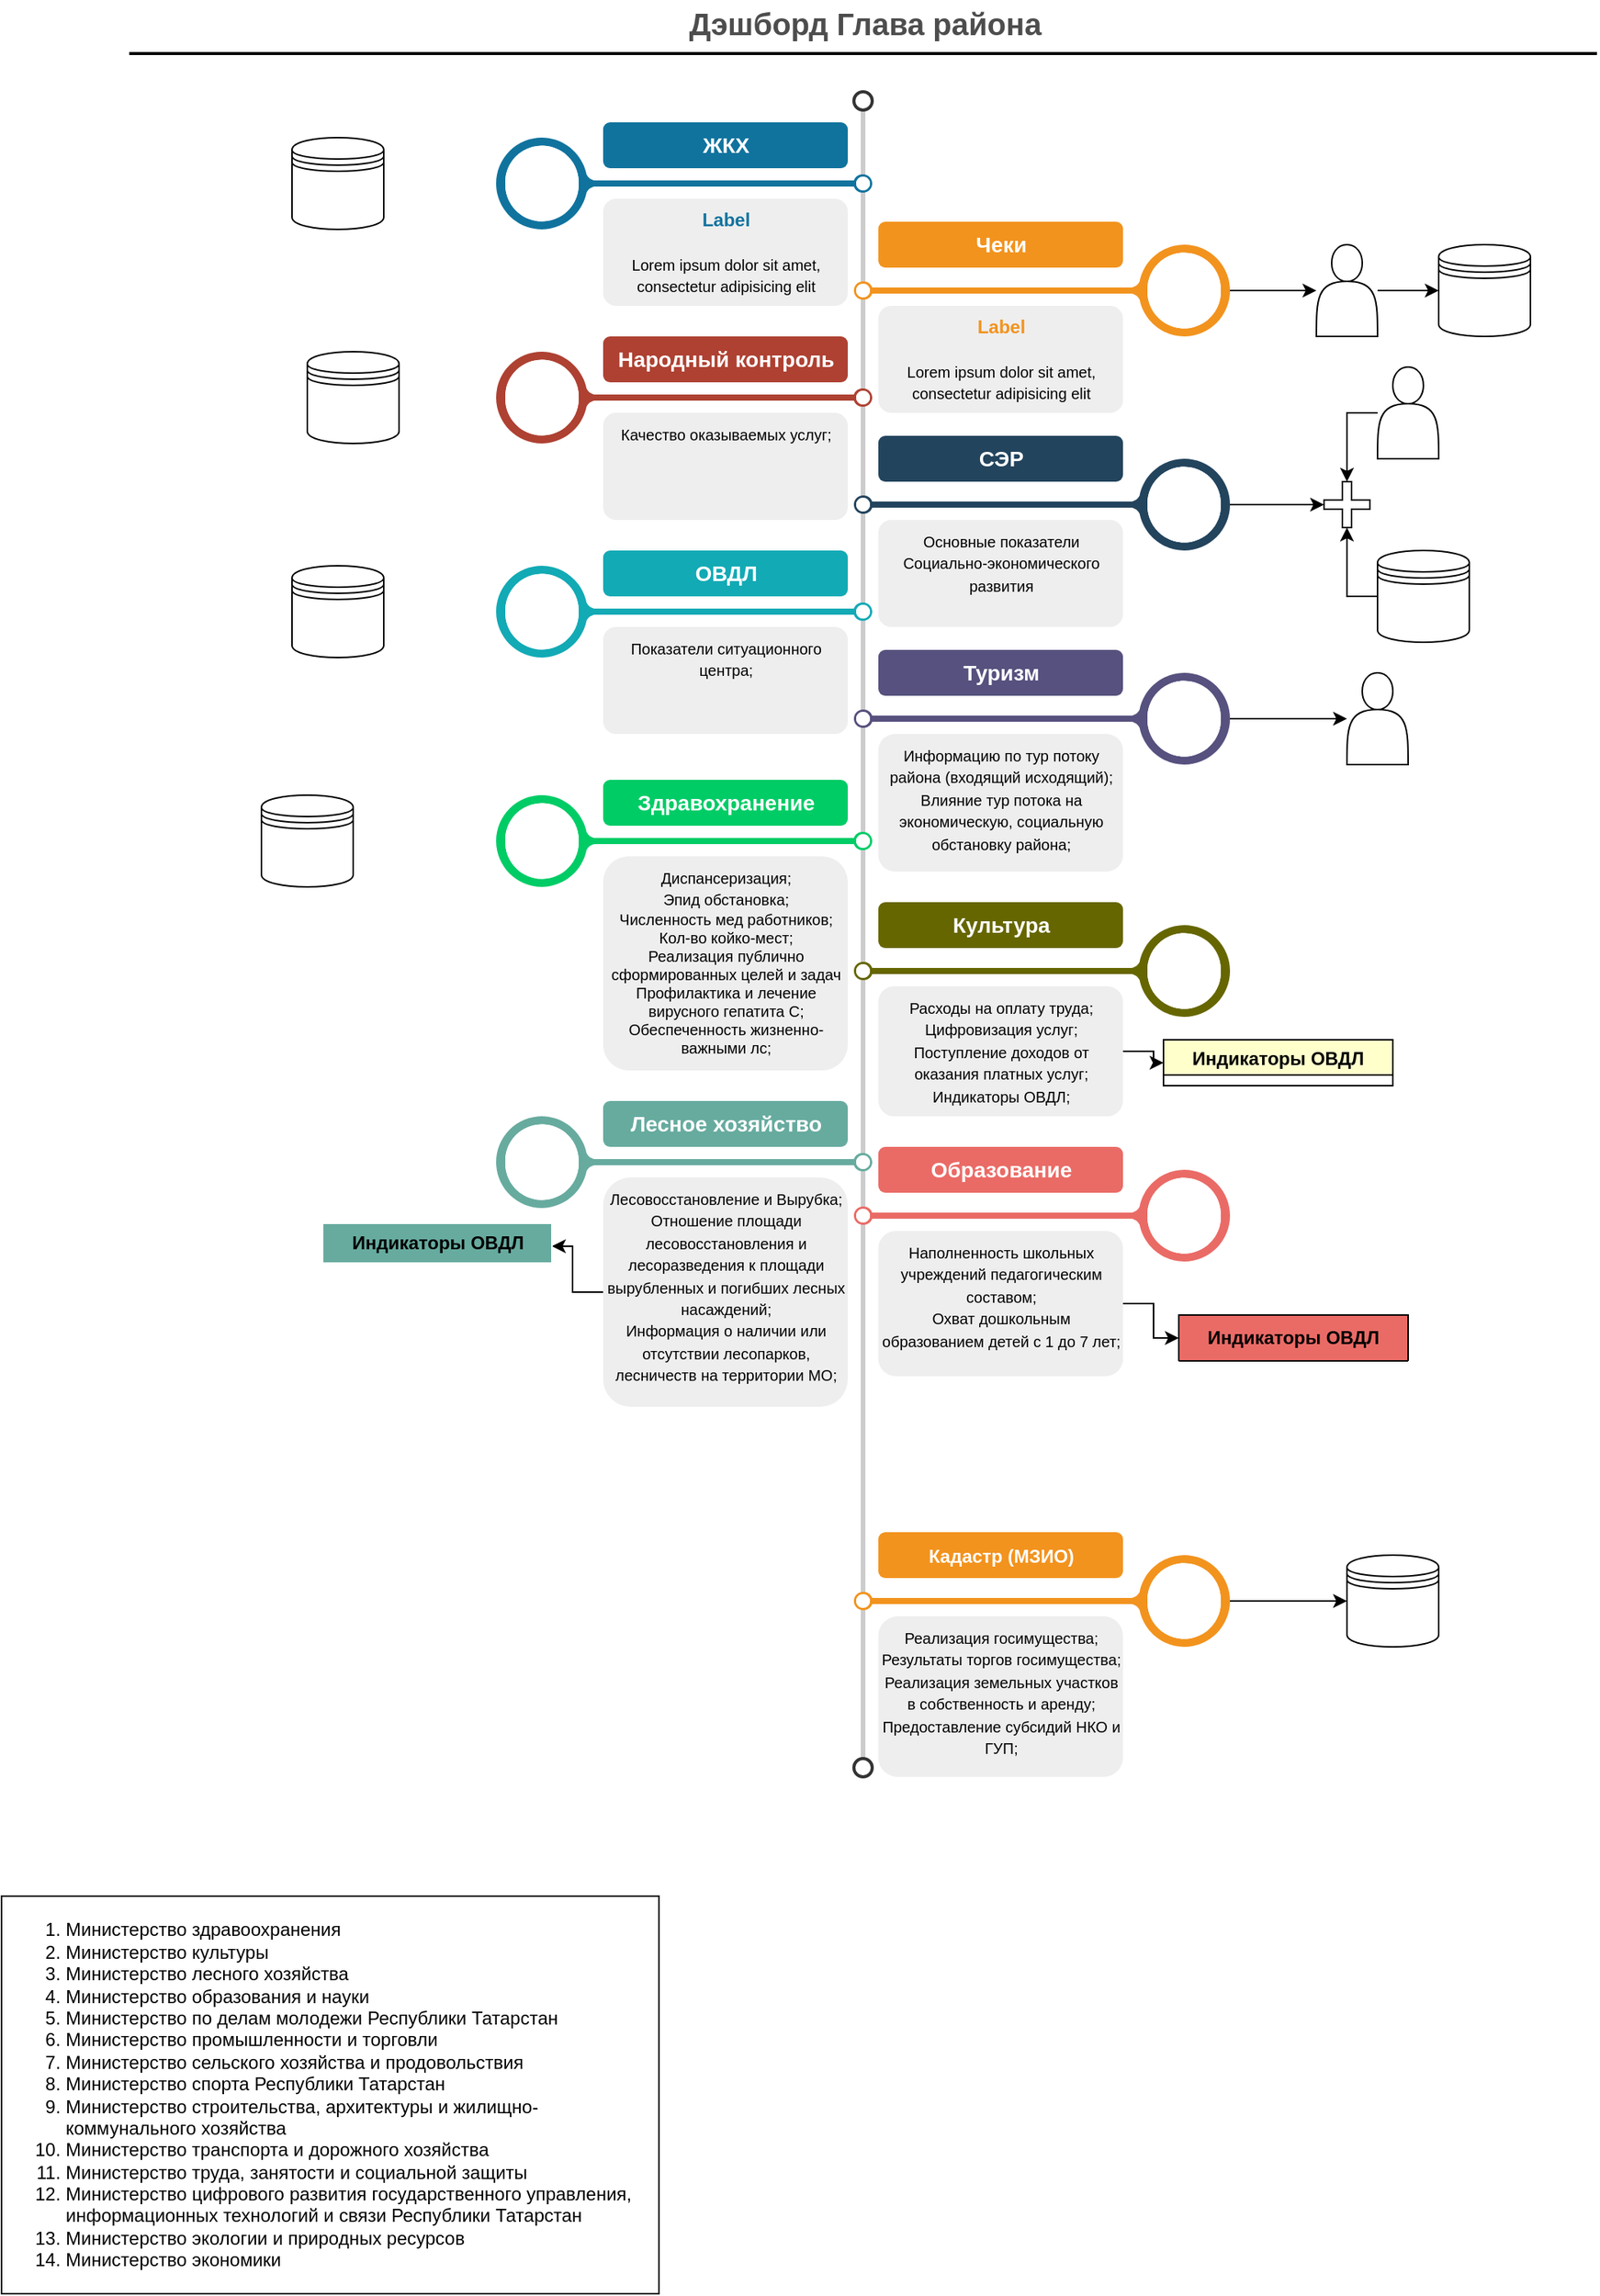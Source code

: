 <mxfile version="23.1.5" type="github">
  <diagram id="C2fSY1v2SiZeoUbDoYyL" name="Page-1">
    <mxGraphModel dx="1674" dy="780" grid="1" gridSize="10" guides="1" tooltips="1" connect="1" arrows="1" fold="1" page="1" pageScale="1" pageWidth="1169" pageHeight="827" math="0" shadow="0">
      <root>
        <mxCell id="0" />
        <mxCell id="1" parent="0" />
        <mxCell id="3ne1QswCM8ZiEu4GHsYG-31" value="Дэшборд Глава района" style="text;html=1;strokeColor=none;fillColor=none;align=center;verticalAlign=middle;whiteSpace=wrap;rounded=0;fontStyle=1;fontSize=20;fontColor=#4D4D4D;" parent="1" vertex="1">
          <mxGeometry x="189.5" y="50" width="790" height="30" as="geometry" />
        </mxCell>
        <mxCell id="3ne1QswCM8ZiEu4GHsYG-32" value="" style="line;strokeWidth=2;html=1;fontSize=20;fontColor=#4D4D4D;" parent="1" vertex="1">
          <mxGeometry x="103.5" y="80" width="960" height="10" as="geometry" />
        </mxCell>
        <mxCell id="QLNjNVSxcbgXZy6OQrdi-61" value="" style="endArrow=none;html=1;strokeWidth=3;strokeColor=#CCCCCC;labelBackgroundColor=none;fontSize=16;rounded=0;" parent="1" source="QLNjNVSxcbgXZy6OQrdi-62" target="QLNjNVSxcbgXZy6OQrdi-63" edge="1">
          <mxGeometry relative="1" as="geometry" />
        </mxCell>
        <mxCell id="QLNjNVSxcbgXZy6OQrdi-62" value="" style="ellipse;whiteSpace=wrap;html=1;aspect=fixed;shadow=0;fillColor=none;strokeColor=#333333;fontSize=16;align=center;strokeWidth=2;" parent="1" vertex="1">
          <mxGeometry x="577.5" y="110" width="12" height="12" as="geometry" />
        </mxCell>
        <mxCell id="QLNjNVSxcbgXZy6OQrdi-63" value="" style="ellipse;whiteSpace=wrap;html=1;aspect=fixed;shadow=0;fillColor=none;strokeColor=#333333;fontSize=16;align=center;strokeWidth=2;" parent="1" vertex="1">
          <mxGeometry x="577.5" y="1200" width="12" height="12" as="geometry" />
        </mxCell>
        <mxCell id="QLNjNVSxcbgXZy6OQrdi-64" value="" style="verticalLabelPosition=middle;verticalAlign=middle;html=1;shape=mxgraph.infographic.circularCallout2;dy=15;strokeColor=#10739E;labelPosition=center;align=center;fontColor=#10739E;fontStyle=1;fontSize=24;shadow=0;direction=north;" parent="1" vertex="1">
          <mxGeometry x="343.5" y="140" width="246" height="60" as="geometry" />
        </mxCell>
        <mxCell id="7rP-CeqJjFyxMtN8SH18-14" value="" style="edgeStyle=orthogonalEdgeStyle;rounded=0;orthogonalLoop=1;jettySize=auto;html=1;" parent="1" source="QLNjNVSxcbgXZy6OQrdi-65" target="7rP-CeqJjFyxMtN8SH18-13" edge="1">
          <mxGeometry relative="1" as="geometry" />
        </mxCell>
        <mxCell id="QLNjNVSxcbgXZy6OQrdi-65" value="" style="verticalLabelPosition=middle;verticalAlign=middle;html=1;shape=mxgraph.infographic.circularCallout2;dy=15;strokeColor=#F2931E;labelPosition=center;align=center;fontColor=#F2931E;fontStyle=1;fontSize=24;shadow=0;direction=north;flipH=1;" parent="1" vertex="1">
          <mxGeometry x="577.5" y="210" width="246" height="60" as="geometry" />
        </mxCell>
        <mxCell id="QLNjNVSxcbgXZy6OQrdi-66" value="" style="verticalLabelPosition=middle;verticalAlign=middle;html=1;shape=mxgraph.infographic.circularCallout2;dy=15;strokeColor=#AE4132;labelPosition=center;align=center;fontColor=#10739E;fontStyle=1;fontSize=24;shadow=0;direction=north;" parent="1" vertex="1">
          <mxGeometry x="343.5" y="280" width="246" height="60" as="geometry" />
        </mxCell>
        <mxCell id="7rP-CeqJjFyxMtN8SH18-23" value="" style="edgeStyle=orthogonalEdgeStyle;rounded=0;orthogonalLoop=1;jettySize=auto;html=1;" parent="1" source="QLNjNVSxcbgXZy6OQrdi-67" target="7rP-CeqJjFyxMtN8SH18-20" edge="1">
          <mxGeometry relative="1" as="geometry" />
        </mxCell>
        <mxCell id="QLNjNVSxcbgXZy6OQrdi-67" value="" style="verticalLabelPosition=middle;verticalAlign=middle;html=1;shape=mxgraph.infographic.circularCallout2;dy=15;strokeColor=#23445D;labelPosition=center;align=center;fontColor=#10739E;fontStyle=1;fontSize=24;shadow=0;direction=north;flipH=1;" parent="1" vertex="1">
          <mxGeometry x="577.5" y="350" width="246" height="60" as="geometry" />
        </mxCell>
        <mxCell id="QLNjNVSxcbgXZy6OQrdi-68" value="" style="verticalLabelPosition=middle;verticalAlign=middle;html=1;shape=mxgraph.infographic.circularCallout2;dy=15;strokeColor=#12AAB5;labelPosition=center;align=center;fontColor=#10739E;fontStyle=1;fontSize=24;shadow=0;direction=north;" parent="1" vertex="1">
          <mxGeometry x="343.5" y="420" width="246" height="60" as="geometry" />
        </mxCell>
        <mxCell id="7rP-CeqJjFyxMtN8SH18-6" value="" style="edgeStyle=orthogonalEdgeStyle;rounded=0;orthogonalLoop=1;jettySize=auto;html=1;" parent="1" source="QLNjNVSxcbgXZy6OQrdi-69" target="7rP-CeqJjFyxMtN8SH18-5" edge="1">
          <mxGeometry relative="1" as="geometry" />
        </mxCell>
        <mxCell id="QLNjNVSxcbgXZy6OQrdi-69" value="" style="verticalLabelPosition=middle;verticalAlign=middle;html=1;shape=mxgraph.infographic.circularCallout2;dy=15;strokeColor=#56517E;labelPosition=center;align=center;fontColor=#10739E;fontStyle=1;fontSize=24;shadow=0;direction=north;flipH=1;" parent="1" vertex="1">
          <mxGeometry x="577.5" y="490" width="246" height="60" as="geometry" />
        </mxCell>
        <mxCell id="QLNjNVSxcbgXZy6OQrdi-70" value="ЖКХ" style="fillColor=#10739E;strokecolor=none;rounded=1;fontColor=#FFFFFF;strokeColor=none;fontStyle=1;fontSize=14;whiteSpace=wrap;html=1;" parent="1" vertex="1">
          <mxGeometry x="413.5" y="130" width="160" height="30" as="geometry" />
        </mxCell>
        <mxCell id="QLNjNVSxcbgXZy6OQrdi-71" value="Чеки" style="fillColor=#F2931E;strokecolor=none;rounded=1;fontColor=#FFFFFF;strokeColor=none;fontStyle=1;fontSize=14;whiteSpace=wrap;html=1;" parent="1" vertex="1">
          <mxGeometry x="593.5" y="195" width="160" height="30" as="geometry" />
        </mxCell>
        <mxCell id="QLNjNVSxcbgXZy6OQrdi-72" value="Народный контроль" style="fillColor=#AE4132;strokecolor=none;rounded=1;fontColor=#FFFFFF;strokeColor=none;fontStyle=1;fontSize=14;whiteSpace=wrap;html=1;" parent="1" vertex="1">
          <mxGeometry x="413.5" y="270" width="160" height="30" as="geometry" />
        </mxCell>
        <mxCell id="QLNjNVSxcbgXZy6OQrdi-73" value="СЭР" style="fillColor=#23445D;strokecolor=none;rounded=1;fontColor=#FFFFFF;strokeColor=none;fontStyle=1;fontSize=14;whiteSpace=wrap;html=1;" parent="1" vertex="1">
          <mxGeometry x="593.5" y="335" width="160" height="30" as="geometry" />
        </mxCell>
        <mxCell id="QLNjNVSxcbgXZy6OQrdi-74" value="ОВДЛ" style="fillColor=#12AAB5;strokecolor=none;rounded=1;fontColor=#FFFFFF;strokeColor=none;fontStyle=1;fontSize=14;whiteSpace=wrap;html=1;" parent="1" vertex="1">
          <mxGeometry x="413.5" y="410" width="160" height="30" as="geometry" />
        </mxCell>
        <mxCell id="QLNjNVSxcbgXZy6OQrdi-75" value="Туризм" style="fillColor=#56517E;strokecolor=none;rounded=1;fontColor=#FFFFFF;strokeColor=none;fontStyle=1;fontSize=14;whiteSpace=wrap;html=1;" parent="1" vertex="1">
          <mxGeometry x="593.5" y="475" width="160" height="30" as="geometry" />
        </mxCell>
        <mxCell id="QLNjNVSxcbgXZy6OQrdi-76" value="&lt;font style=&quot;font-size: 10px&quot;&gt;&lt;font style=&quot;font-size: 12px&quot; color=&quot;#10739E&quot;&gt;&lt;b&gt;Label&lt;/b&gt;&lt;/font&gt;&lt;br&gt;&lt;br&gt;&lt;font size=&quot;1&quot;&gt;Lorem ipsum dolor sit amet, consectetur adipisicing elit&lt;/font&gt;&lt;/font&gt;" style="rounded=1;strokeColor=none;fillColor=#EEEEEE;align=center;arcSize=12;verticalAlign=top;whiteSpace=wrap;html=1;fontSize=12;" parent="1" vertex="1">
          <mxGeometry x="413.5" y="180" width="160" height="70" as="geometry" />
        </mxCell>
        <mxCell id="QLNjNVSxcbgXZy6OQrdi-77" value="&lt;font style=&quot;font-size: 10px&quot;&gt;&lt;font style=&quot;font-size: 12px&quot; color=&quot;#F2931E&quot;&gt;&lt;b&gt;Label&lt;/b&gt;&lt;/font&gt;&lt;br&gt;&lt;br&gt;&lt;font size=&quot;1&quot;&gt;Lorem ipsum dolor sit amet, consectetur adipisicing elit&lt;/font&gt;&lt;/font&gt;" style="rounded=1;strokeColor=none;fillColor=#EEEEEE;align=center;arcSize=12;verticalAlign=top;whiteSpace=wrap;html=1;fontSize=12;" parent="1" vertex="1">
          <mxGeometry x="593.5" y="250" width="160" height="70" as="geometry" />
        </mxCell>
        <mxCell id="QLNjNVSxcbgXZy6OQrdi-78" value="&lt;font style=&quot;font-size: 10px&quot;&gt;&lt;font size=&quot;1&quot;&gt;Качество оказываемых услуг;&lt;br&gt;&lt;/font&gt;&lt;/font&gt;" style="rounded=1;strokeColor=none;fillColor=#EEEEEE;align=center;arcSize=12;verticalAlign=top;whiteSpace=wrap;html=1;fontSize=12;" parent="1" vertex="1">
          <mxGeometry x="413.5" y="320" width="160" height="70" as="geometry" />
        </mxCell>
        <mxCell id="QLNjNVSxcbgXZy6OQrdi-79" value="&lt;font style=&quot;font-size: 10px&quot;&gt;Основные показатели Социально-экономического развития&lt;br&gt;&lt;/font&gt;" style="rounded=1;strokeColor=none;fillColor=#EEEEEE;align=center;arcSize=12;verticalAlign=top;whiteSpace=wrap;html=1;fontSize=12;" parent="1" vertex="1">
          <mxGeometry x="593.5" y="390" width="160" height="70" as="geometry" />
        </mxCell>
        <mxCell id="QLNjNVSxcbgXZy6OQrdi-80" value="&lt;span style=&quot;font-size: 10px;&quot;&gt;Показатели ситуационного центра;&lt;/span&gt;" style="rounded=1;strokeColor=none;fillColor=#EEEEEE;align=center;arcSize=12;verticalAlign=top;whiteSpace=wrap;html=1;fontSize=12;" parent="1" vertex="1">
          <mxGeometry x="413.5" y="460" width="160" height="70" as="geometry" />
        </mxCell>
        <mxCell id="QLNjNVSxcbgXZy6OQrdi-81" value="&lt;font style=&quot;&quot;&gt;&lt;font style=&quot;font-size: 10px;&quot; size=&quot;1&quot;&gt;Информацию по тур потоку района (входящий исходящий);&lt;br&gt;Влияние тур потока на экономическую, социальную обстановку района;&lt;br&gt;&lt;/font&gt;&lt;/font&gt;" style="rounded=1;strokeColor=none;fillColor=#EEEEEE;align=center;arcSize=12;verticalAlign=top;whiteSpace=wrap;html=1;fontSize=12;" parent="1" vertex="1">
          <mxGeometry x="593.5" y="530" width="160" height="90" as="geometry" />
        </mxCell>
        <mxCell id="QLNjNVSxcbgXZy6OQrdi-106" value="" style="verticalLabelPosition=middle;verticalAlign=middle;html=1;shape=mxgraph.infographic.circularCallout2;dy=15;strokeColor=#00CC66;labelPosition=center;align=center;fontColor=#10739E;fontStyle=1;fontSize=24;shadow=0;direction=north;" parent="1" vertex="1">
          <mxGeometry x="343.5" y="570" width="246" height="60" as="geometry" />
        </mxCell>
        <mxCell id="QLNjNVSxcbgXZy6OQrdi-107" value="Здравохранение" style="fillColor=#00CC66;strokecolor=none;rounded=1;fontColor=#FFFFFF;strokeColor=none;fontStyle=1;fontSize=14;whiteSpace=wrap;html=1;" parent="1" vertex="1">
          <mxGeometry x="413.5" y="560" width="160" height="30" as="geometry" />
        </mxCell>
        <mxCell id="QLNjNVSxcbgXZy6OQrdi-108" value="&lt;font style=&quot;font-size: 10px;&quot;&gt;Диспансеризация;&lt;br style=&quot;border-color: var(--border-color);&quot;&gt;&lt;span style=&quot;&quot;&gt;Эпид обстановка;&lt;/span&gt;&lt;br style=&quot;border-color: var(--border-color);&quot;&gt;&lt;div style=&quot;&quot;&gt;&lt;span style=&quot;background-color: initial;&quot;&gt;Численность мед работников;&lt;/span&gt;&lt;/div&gt;&lt;div style=&quot;&quot;&gt;Кол-во койко-мест;&lt;/div&gt;&lt;div style=&quot;&quot;&gt;Реализация публично сформированных целей и задач&lt;span style=&quot;background-color: initial;&quot;&gt;&lt;br&gt;&lt;/span&gt;&lt;/div&gt;&lt;div style=&quot;&quot;&gt;Профилактика и лечение вирусного гепатита С;&lt;/div&gt;&lt;div style=&quot;&quot;&gt;Обеспеченность жизненно-важными лс;&lt;/div&gt;&lt;/font&gt;" style="rounded=1;strokeColor=none;fillColor=#EEEEEE;align=center;arcSize=12;verticalAlign=top;whiteSpace=wrap;html=1;fontSize=12;" parent="1" vertex="1">
          <mxGeometry x="413.5" y="610" width="160" height="140" as="geometry" />
        </mxCell>
        <mxCell id="7rP-CeqJjFyxMtN8SH18-7" value="" style="edgeStyle=orthogonalEdgeStyle;rounded=0;orthogonalLoop=1;jettySize=auto;html=1;" parent="1" source="QLNjNVSxcbgXZy6OQrdi-109" target="7rP-CeqJjFyxMtN8SH18-4" edge="1">
          <mxGeometry relative="1" as="geometry" />
        </mxCell>
        <mxCell id="QLNjNVSxcbgXZy6OQrdi-109" value="" style="verticalLabelPosition=middle;verticalAlign=middle;html=1;shape=mxgraph.infographic.circularCallout2;dy=15;strokeColor=#F2931E;labelPosition=center;align=center;fontColor=#F2931E;fontStyle=1;fontSize=24;shadow=0;direction=north;flipH=1;" parent="1" vertex="1">
          <mxGeometry x="577.5" y="1067" width="246" height="60" as="geometry" />
        </mxCell>
        <mxCell id="QLNjNVSxcbgXZy6OQrdi-110" value="&lt;font style=&quot;font-size: 12px;&quot;&gt;Кадастр (МЗИО)&lt;/font&gt;" style="fillColor=#F2931E;strokecolor=none;rounded=1;fontColor=#FFFFFF;strokeColor=none;fontStyle=1;fontSize=14;whiteSpace=wrap;html=1;" parent="1" vertex="1">
          <mxGeometry x="593.5" y="1052" width="160" height="30" as="geometry" />
        </mxCell>
        <mxCell id="QLNjNVSxcbgXZy6OQrdi-111" value="&lt;span style=&quot;border-color: var(--border-color); font-size: 10px;&quot;&gt;Реализация госимущества;&lt;br&gt;Результаты торгов госимущества;&lt;br&gt;Реализация земельных участков в собственность и аренду;&lt;br&gt;Предоставление субсидий НКО и ГУП;&lt;br&gt;&lt;/span&gt;" style="rounded=1;strokeColor=none;fillColor=#EEEEEE;align=center;arcSize=12;verticalAlign=top;whiteSpace=wrap;html=1;fontSize=12;" parent="1" vertex="1">
          <mxGeometry x="593.5" y="1107" width="160" height="105" as="geometry" />
        </mxCell>
        <mxCell id="7rP-CeqJjFyxMtN8SH18-4" value="" style="shape=datastore;whiteSpace=wrap;html=1;" parent="1" vertex="1">
          <mxGeometry x="900" y="1067" width="60" height="60" as="geometry" />
        </mxCell>
        <mxCell id="7rP-CeqJjFyxMtN8SH18-5" value="" style="shape=actor;whiteSpace=wrap;html=1;" parent="1" vertex="1">
          <mxGeometry x="900" y="490" width="40" height="60" as="geometry" />
        </mxCell>
        <mxCell id="7rP-CeqJjFyxMtN8SH18-8" value="" style="shape=datastore;whiteSpace=wrap;html=1;" parent="1" vertex="1">
          <mxGeometry x="190" y="570" width="60" height="60" as="geometry" />
        </mxCell>
        <mxCell id="7rP-CeqJjFyxMtN8SH18-9" value="" style="shape=datastore;whiteSpace=wrap;html=1;" parent="1" vertex="1">
          <mxGeometry x="210" y="420" width="60" height="60" as="geometry" />
        </mxCell>
        <mxCell id="7rP-CeqJjFyxMtN8SH18-10" value="" style="shape=datastore;whiteSpace=wrap;html=1;" parent="1" vertex="1">
          <mxGeometry x="220" y="280" width="60" height="60" as="geometry" />
        </mxCell>
        <mxCell id="7rP-CeqJjFyxMtN8SH18-11" value="" style="shape=datastore;whiteSpace=wrap;html=1;" parent="1" vertex="1">
          <mxGeometry x="210" y="140" width="60" height="60" as="geometry" />
        </mxCell>
        <mxCell id="7rP-CeqJjFyxMtN8SH18-12" value="" style="shape=datastore;whiteSpace=wrap;html=1;" parent="1" vertex="1">
          <mxGeometry x="960" y="210" width="60" height="60" as="geometry" />
        </mxCell>
        <mxCell id="7rP-CeqJjFyxMtN8SH18-15" value="" style="edgeStyle=orthogonalEdgeStyle;rounded=0;orthogonalLoop=1;jettySize=auto;html=1;" parent="1" source="7rP-CeqJjFyxMtN8SH18-13" target="7rP-CeqJjFyxMtN8SH18-12" edge="1">
          <mxGeometry relative="1" as="geometry" />
        </mxCell>
        <mxCell id="7rP-CeqJjFyxMtN8SH18-13" value="" style="shape=actor;whiteSpace=wrap;html=1;" parent="1" vertex="1">
          <mxGeometry x="880" y="210" width="40" height="60" as="geometry" />
        </mxCell>
        <mxCell id="7rP-CeqJjFyxMtN8SH18-22" value="" style="edgeStyle=orthogonalEdgeStyle;rounded=0;orthogonalLoop=1;jettySize=auto;html=1;" parent="1" source="7rP-CeqJjFyxMtN8SH18-16" target="7rP-CeqJjFyxMtN8SH18-20" edge="1">
          <mxGeometry relative="1" as="geometry" />
        </mxCell>
        <mxCell id="7rP-CeqJjFyxMtN8SH18-16" value="" style="shape=datastore;whiteSpace=wrap;html=1;" parent="1" vertex="1">
          <mxGeometry x="920" y="410" width="60" height="60" as="geometry" />
        </mxCell>
        <mxCell id="7rP-CeqJjFyxMtN8SH18-21" value="" style="edgeStyle=orthogonalEdgeStyle;rounded=0;orthogonalLoop=1;jettySize=auto;html=1;" parent="1" source="7rP-CeqJjFyxMtN8SH18-17" target="7rP-CeqJjFyxMtN8SH18-20" edge="1">
          <mxGeometry relative="1" as="geometry" />
        </mxCell>
        <mxCell id="7rP-CeqJjFyxMtN8SH18-17" value="" style="shape=actor;whiteSpace=wrap;html=1;" parent="1" vertex="1">
          <mxGeometry x="920" y="290" width="40" height="60" as="geometry" />
        </mxCell>
        <mxCell id="7rP-CeqJjFyxMtN8SH18-20" value="" style="shape=cross;whiteSpace=wrap;html=1;" parent="1" vertex="1">
          <mxGeometry x="885" y="365" width="30" height="30" as="geometry" />
        </mxCell>
        <UserObject label="&lt;div&gt;&lt;ol&gt;&lt;li&gt;Министерство здравоохранения&lt;/li&gt;&lt;li&gt;Министерство культуры&lt;/li&gt;&lt;li&gt;Министерство лесного хозяйства&lt;/li&gt;&lt;li&gt;Министерство образования и науки&lt;/li&gt;&lt;li&gt;Министерство по делам молодежи Республики Татарстан&lt;/li&gt;&lt;li&gt;Министерство промышленности и торговли&lt;/li&gt;&lt;li&gt;Министерство сельского хозяйства и продовольствия&lt;/li&gt;&lt;li&gt;Министерство спорта Республики Татарстан&lt;/li&gt;&lt;li&gt;Министерство строительства, архитектуры и жилищно-коммунального хозяйства&lt;/li&gt;&lt;li&gt;Министерство транспорта и дорожного хозяйства&lt;/li&gt;&lt;li&gt;Министерство труда, занятости и социальной защиты&lt;/li&gt;&lt;li&gt;Министерство цифрового развития государственного управления, информационных технологий и связи Республики Татарстан&lt;/li&gt;&lt;li&gt;Министерство экологии и природных ресурсов&lt;/li&gt;&lt;li&gt;Министерство экономики&lt;/li&gt;&lt;/ol&gt;&lt;/div&gt;" treeRoot="1" id="7rP-CeqJjFyxMtN8SH18-30">
          <mxCell style="whiteSpace=wrap;html=1;align=left;treeFolding=1;treeMoving=1;newEdgeStyle={&quot;edgeStyle&quot;:&quot;elbowEdgeStyle&quot;,&quot;startArrow&quot;:&quot;none&quot;,&quot;endArrow&quot;:&quot;none&quot;};" parent="1" vertex="1">
            <mxGeometry x="20" y="1290" width="430" height="260" as="geometry" />
          </mxCell>
        </UserObject>
        <mxCell id="7rP-CeqJjFyxMtN8SH18-37" value="" style="verticalLabelPosition=middle;verticalAlign=middle;html=1;shape=mxgraph.infographic.circularCallout2;dy=15;strokeColor=#666600;labelPosition=center;align=center;fontColor=#10739E;fontStyle=1;fontSize=24;shadow=0;direction=north;flipH=1;" parent="1" vertex="1">
          <mxGeometry x="577.5" y="655" width="246" height="60" as="geometry" />
        </mxCell>
        <mxCell id="7rP-CeqJjFyxMtN8SH18-38" value="Культура" style="fillColor=#666600;strokecolor=none;rounded=1;fontColor=#FFFFFF;strokeColor=none;fontStyle=1;fontSize=14;whiteSpace=wrap;html=1;" parent="1" vertex="1">
          <mxGeometry x="593.5" y="640" width="160" height="30" as="geometry" />
        </mxCell>
        <mxCell id="7rP-CeqJjFyxMtN8SH18-45" style="edgeStyle=orthogonalEdgeStyle;rounded=0;orthogonalLoop=1;jettySize=auto;html=1;" parent="1" source="7rP-CeqJjFyxMtN8SH18-39" target="7rP-CeqJjFyxMtN8SH18-41" edge="1">
          <mxGeometry relative="1" as="geometry" />
        </mxCell>
        <mxCell id="7rP-CeqJjFyxMtN8SH18-39" value="&lt;font style=&quot;font-size: 10px&quot;&gt;Расходы на оплату труда;&lt;br&gt;Цифровизация услуг;&lt;br&gt;Поступление доходов от оказания платных услуг;&lt;br&gt;Индикаторы ОВДЛ;&lt;br&gt;&lt;/font&gt;" style="rounded=1;strokeColor=none;fillColor=#EEEEEE;align=center;arcSize=12;verticalAlign=top;whiteSpace=wrap;html=1;fontSize=12;" parent="1" vertex="1">
          <mxGeometry x="593.5" y="695" width="160" height="85" as="geometry" />
        </mxCell>
        <mxCell id="7rP-CeqJjFyxMtN8SH18-53" value="" style="verticalLabelPosition=middle;verticalAlign=middle;html=1;shape=mxgraph.infographic.circularCallout2;dy=15;strokeColor=#67AB9F;labelPosition=center;align=center;fontColor=#10739E;fontStyle=1;fontSize=24;shadow=0;direction=north;" parent="1" vertex="1">
          <mxGeometry x="343.5" y="780" width="246" height="60" as="geometry" />
        </mxCell>
        <mxCell id="7rP-CeqJjFyxMtN8SH18-54" value="Лесное хозяйство" style="fillColor=#67AB9F;strokecolor=none;rounded=1;fontColor=#FFFFFF;strokeColor=none;fontStyle=1;fontSize=14;whiteSpace=wrap;html=1;" parent="1" vertex="1">
          <mxGeometry x="413.5" y="770" width="160" height="30" as="geometry" />
        </mxCell>
        <mxCell id="7rP-CeqJjFyxMtN8SH18-56" style="edgeStyle=orthogonalEdgeStyle;rounded=0;orthogonalLoop=1;jettySize=auto;html=1;" parent="1" source="7rP-CeqJjFyxMtN8SH18-55" target="7rP-CeqJjFyxMtN8SH18-49" edge="1">
          <mxGeometry relative="1" as="geometry" />
        </mxCell>
        <mxCell id="7rP-CeqJjFyxMtN8SH18-55" value="&lt;font style=&quot;&quot;&gt;&lt;font style=&quot;&quot; size=&quot;1&quot;&gt;Лесовосстановление и Вырубка;&lt;br&gt;Отношение площади лесовосстановления и лесоразведения к площади вырубленных и погибших лесных насаждений;&lt;br&gt;Информация о наличии или отсутствии лесопарков, лесничеств на территории МО;&lt;br&gt;&lt;/font&gt;&lt;/font&gt;" style="rounded=1;strokeColor=none;fillColor=#EEEEEE;align=center;arcSize=12;verticalAlign=top;whiteSpace=wrap;html=1;fontSize=12;" parent="1" vertex="1">
          <mxGeometry x="413.5" y="820" width="160" height="150" as="geometry" />
        </mxCell>
        <mxCell id="sbukM5SMqKLT1o0fI3T_-1" value="" style="verticalLabelPosition=middle;verticalAlign=middle;html=1;shape=mxgraph.infographic.circularCallout2;dy=15;strokeColor=#EA6B66;labelPosition=center;align=center;fontColor=#10739E;fontStyle=1;fontSize=24;shadow=0;direction=north;flipH=1;" vertex="1" parent="1">
          <mxGeometry x="577.5" y="815" width="246" height="60" as="geometry" />
        </mxCell>
        <mxCell id="sbukM5SMqKLT1o0fI3T_-2" value="Образование" style="fillColor=#EA6B66;strokecolor=none;rounded=1;fontColor=#FFFFFF;strokeColor=none;fontStyle=1;fontSize=14;whiteSpace=wrap;html=1;" vertex="1" parent="1">
          <mxGeometry x="593.5" y="800" width="160" height="30" as="geometry" />
        </mxCell>
        <mxCell id="sbukM5SMqKLT1o0fI3T_-8" style="edgeStyle=orthogonalEdgeStyle;rounded=0;orthogonalLoop=1;jettySize=auto;html=1;exitX=1;exitY=0.5;exitDx=0;exitDy=0;" edge="1" parent="1" source="sbukM5SMqKLT1o0fI3T_-3" target="sbukM5SMqKLT1o0fI3T_-4">
          <mxGeometry relative="1" as="geometry" />
        </mxCell>
        <mxCell id="sbukM5SMqKLT1o0fI3T_-3" value="&lt;font style=&quot;&quot;&gt;&lt;span style=&quot;font-size: 10px;&quot;&gt;Наполненность школьных учреждений педагогическим составом; &lt;br&gt;Охват дошкольным образованием детей с 1 до 7 лет;&lt;/span&gt;&lt;br&gt;&lt;/font&gt;" style="rounded=1;strokeColor=none;fillColor=#EEEEEE;align=center;arcSize=12;verticalAlign=top;whiteSpace=wrap;html=1;fontSize=12;" vertex="1" parent="1">
          <mxGeometry x="593.5" y="855" width="160" height="95" as="geometry" />
        </mxCell>
        <mxCell id="sbukM5SMqKLT1o0fI3T_-4" value="&lt;b&gt;Индикаторы ОВДЛ&lt;/b&gt;" style="swimlane;fontStyle=0;childLayout=stackLayout;horizontal=1;startSize=30;horizontalStack=0;resizeParent=1;resizeParentMax=0;resizeLast=0;collapsible=1;marginBottom=0;whiteSpace=wrap;html=1;fillColor=#EA6B66;" vertex="1" collapsed="1" parent="1">
          <mxGeometry x="790" y="910" width="150" height="30" as="geometry">
            <mxRectangle x="775" y="910" width="430" height="1120" as="alternateBounds" />
          </mxGeometry>
        </mxCell>
        <mxCell id="sbukM5SMqKLT1o0fI3T_-5" value="&lt;div&gt;&lt;ol&gt;&lt;li&gt;Доля граждан, прошедших обучение по дополнительным профессиональным программам и программам профессионального обучения (по отрасли &quot;Образование&quot;) в общей численности рабочей силы&lt;/li&gt;&lt;li&gt;Доля детей в возрасте от 5 до 18 лет, охваченных дополнительным образованием&lt;/li&gt;&lt;li&gt;Доля детей в возрасте от 5 до 18 лет, охваченных услугами дополнительного образования&lt;/li&gt;&lt;li&gt;Доля детей и молодежи в возрасте от 7 до 35 лет, у которых выявлены выдающиеся способности и таланты&lt;/li&gt;&lt;li&gt;Доля заданий в электронной форме для учащихся, проверяемых с использованием технологий автоматизированной проверки&lt;/li&gt;&lt;li&gt;Доля населения в возрасте 15–21 год, охваченного образованием&lt;/li&gt;&lt;li&gt;Доля образовательных организаций, использующих сервисы федеральной информационно-сервисной платформы цифровой образовательной среды при реализации программ основного общего образования&lt;/li&gt;&lt;li&gt;Доля обучающихся, для которых созданы равные условия получения качественного образования вне зависимости от места их нахождения посредством предоставления доступа к федеральной информационно-сервисной платформе цифровой образовательной среды&lt;/li&gt;&lt;li&gt;Доля обучающихся по образовательным программам основного и среднего общего образования, охваченных мероприятиями, направленными на раннюю профессиональную ориентацию, в том числе в рамках программы &quot;Билет в будущее&quot;&lt;/li&gt;&lt;li&gt;Доля общеобразовательных организаций, оснащённых в целях внедрения цифровой образовательной среды&lt;/li&gt;&lt;li&gt;Доля педагогических работников, использующих сервисы федеральной информационно-сервисной платформы цифровой образовательной среды&lt;/li&gt;&lt;li&gt;Доля педагогических работников общеобразовательных организаций, прошедших повышение квалификации, в том числе в центрах непрерывного повышения профессионального мастерства&lt;/li&gt;&lt;li&gt;Доля педагогических работников, получивших возможность использования верифицированного цифрового образовательного контента и цифровых образовательных сервисов&lt;/li&gt;&lt;li&gt;Доля рабочей силы, имеющей профессиональное образование, в возрасте 22 лет и старше&lt;/li&gt;&lt;li&gt;Доля учащихся, имеющих возможность бесплатного доступа к верифицированному цифровому образовательному контенту и сервисам для самостоятельной подготовки&lt;/li&gt;&lt;li&gt;Доля учащихся, которым предложены рекомендации по повышению качества обучения и формированию индивидуальных траекторий с использованием данных цифрового портфолио учащегося&lt;/li&gt;&lt;li&gt;Доля учащихся, по которым осуществляется ведение цифрового профиля&lt;/li&gt;&lt;li&gt;Доступность дошкольного образования для детей в возрасте от 1,5 до 3 лет&lt;/li&gt;&lt;li&gt;Доступность дошкольного образования для детей в возрастной группе от 2 месяцев до 8 лет&lt;/li&gt;&lt;li&gt;Количество дополнительно созданных мест с целью обеспечения дошкольным образованием детей в возрасте от 1,5 до 3 лет в текущем календарном году&lt;/li&gt;&lt;li&gt;Количество работников сферы образования, прошедших повышение квалификации и переподготовку по вопросам воспитательной работы на базе образовательных организаций высшего образования за счет средств консолидированного бюджета субъекта&lt;/li&gt;&lt;li&gt;Количество сформированных центров казачьей культуры и/или кадетского образования&lt;/li&gt;&lt;li&gt;Охват детей деятельностью региональных центров выявления, поддержки и развития способностей и талантов у детей и молодежи, технопарков «Кванториум» и центров «IТ-куб»&lt;/li&gt;&lt;li&gt;Число участников всероссийских и межрегиональных мероприятий в рамках федерального проекта &quot;Патриотическое воспитание граждан РФ&quot;, включенного в состав национального проекта «Образование»&lt;/li&gt;&lt;li&gt;Эффективность системы выявления, поддержки и развития способностей и талантов у детей и молодежи&lt;/li&gt;&lt;/ol&gt;&lt;/div&gt;" style="text;strokeColor=none;fillColor=#FF7371;align=left;verticalAlign=middle;spacingLeft=4;spacingRight=4;overflow=hidden;points=[[0,0.5],[1,0.5]];portConstraint=eastwest;rotatable=0;whiteSpace=wrap;html=1;" vertex="1" parent="sbukM5SMqKLT1o0fI3T_-4">
          <mxGeometry y="30" width="430" height="1090" as="geometry" />
        </mxCell>
        <mxCell id="7rP-CeqJjFyxMtN8SH18-41" value="Индикаторы ОВДЛ" style="swimlane;fillColor=#FFFFCC;" parent="1" vertex="1" collapsed="1">
          <mxGeometry x="780" y="730" width="150" height="30" as="geometry">
            <mxRectangle x="780" y="730" width="1800" height="330" as="alternateBounds" />
          </mxGeometry>
        </mxCell>
        <mxCell id="7rP-CeqJjFyxMtN8SH18-43" value="&lt;div&gt;&lt;ol&gt;&lt;li&gt;Количество граждан, принимающих участие в добровольческой деятельности, получивших государственную поддержку в форме субсидий бюджетным учреждениям&lt;/li&gt;&lt;li&gt;Количество грантов и стипендий, врученных молодым авторам и исполнителям за счет средств консолидированного бюджета субъекта&lt;/li&gt;&lt;li&gt;Количество образовательных организаций высшего образования всех форм собственности и ведомственной принадлежности, в которых внедрены рабочие программы воспитания и календарные планы воспитательной работы&lt;/li&gt;&lt;li&gt;Количество образовательных организаций общего и среднего профессионального образования всех форм собственности и ведомственной принадлежности, в которых внедрены рабочие программы воспитания и календарные планы воспитательной работы&lt;/li&gt;&lt;li&gt;Количество организаций культуры, получивших современное оборудование, нарастающим итогом&lt;/li&gt;&lt;li&gt;Количество поддержанных творческих инициатив и проектов&lt;/li&gt;&lt;li&gt;Количество работников сферы культуры, прошедших повышение квалификации&lt;/li&gt;&lt;li&gt;Количество реализуемых проектов, в том числе в рамках грантовой поддержки некоммерческим организациям, направленных на укрепление российской гражданской идентичности на основе духовно-нравственных и культурных ценностей народов РФ за счет средств консолидированного бюджета субъекта&lt;/li&gt;&lt;li&gt;Количество созданных (реконструированных) и капитально отремонтированных объектов организации культуры, нарастающим итогом&lt;/li&gt;&lt;li&gt;Количество специалистов сферы культуры, повысивших квалификацию на базе Центров непрерывного образования и повышения квалификации творческих и управленческих кадров в сфере культуры (чел.), нарастающим итогом&lt;/li&gt;&lt;li&gt;Условия для воспитания гармонично развитой и социально ответственной личности (базовое значение - 2020 год)&lt;/li&gt;&lt;li&gt;Число обучающихся образовательных организаций (общего и среднего профессионального образования), охваченных программами воспитания&lt;/li&gt;&lt;li&gt;Число посетителей всероссийских, международных и межрегиональных творческих проектов в области музыкального, театрального и изобразительного искусства за счет средств консолидированного бюджета субъекта&lt;/li&gt;&lt;li&gt;Число посетителей мероприятий некоммерческих организаций, направленных на укрепление российской гражданской идентичности на основе духовно-нравственных и культурных ценностей народов РФ за счет средств консолидированного бюджета субъекта&lt;/li&gt;&lt;li&gt;Число посещений культурных мероприятий&lt;/li&gt;&lt;li&gt;Число участников культурно-просветительских программ для школьников за счет средств регионального бюджета субъекта&lt;/li&gt;&lt;li&gt;Число участников межведомственного проекта «Культура для школьников»&lt;/li&gt;&lt;li&gt;Число участников мероприятий, направленных на укрепление общероссийского гражданского единства за счет консолидированного бюджета субъекта&lt;/li&gt;&lt;/ol&gt;&lt;/div&gt;" style="text;html=1;align=left;verticalAlign=middle;resizable=0;points=[];autosize=1;strokeColor=none;fillColor=#FFFFCC;" parent="7rP-CeqJjFyxMtN8SH18-41" vertex="1">
          <mxGeometry y="27" width="1790" height="300" as="geometry" />
        </mxCell>
        <mxCell id="7rP-CeqJjFyxMtN8SH18-49" value="&lt;b&gt;Индикаторы ОВДЛ&lt;/b&gt;" style="swimlane;fontStyle=0;childLayout=stackLayout;horizontal=1;startSize=26;fillColor=#67AB9F;horizontalStack=0;resizeParent=1;resizeParentMax=0;resizeLast=0;collapsible=1;marginBottom=0;html=1;strokeColor=#FFFFFF;" parent="1" vertex="1" collapsed="1">
          <mxGeometry x="230" y="850" width="150" height="30" as="geometry">
            <mxRectangle x="230" y="850" width="480" height="200" as="alternateBounds" />
          </mxGeometry>
        </mxCell>
        <mxCell id="7rP-CeqJjFyxMtN8SH18-50" value="&lt;ol style=&quot;border-color: var(--border-color);&quot;&gt;&lt;li style=&quot;border-color: var(--border-color);&quot;&gt;Запас семян лесных растений для лесовостановления и лесоразведения, кг&lt;/li&gt;&lt;li style=&quot;border-color: var(--border-color);&quot;&gt;Количество выращенного посадочного материала лесных растений, тысяч штук&lt;/li&gt;&lt;li style=&quot;border-color: var(--border-color);&quot;&gt;Количество населения, вовлеченного в мероприятия по воспроизводству лесов и лесоразведению&lt;/li&gt;&lt;li style=&quot;border-color: var(--border-color);&quot;&gt;Отношение площади лесовосстановления и лесоразведения к площади вырубленных и погибших лесных насаждений&lt;/li&gt;&lt;li style=&quot;border-color: var(--border-color);&quot;&gt;Площадь лесовостановления и лесоразведения, гектар&lt;/li&gt;&lt;li style=&quot;border-color: var(--border-color);&quot;&gt;Площадь погибших лесных насаждений, гектар&lt;/li&gt;&lt;/ol&gt;" style="text;strokeColor=none;fillColor=#67AB9F;align=left;verticalAlign=top;spacingLeft=4;spacingRight=4;overflow=hidden;rotatable=0;points=[[0,0.5],[1,0.5]];portConstraint=eastwest;whiteSpace=wrap;html=1;" parent="7rP-CeqJjFyxMtN8SH18-49" vertex="1">
          <mxGeometry y="26" width="480" height="174" as="geometry" />
        </mxCell>
      </root>
    </mxGraphModel>
  </diagram>
</mxfile>

